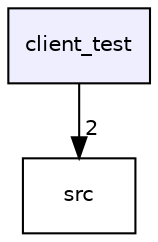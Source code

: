 digraph "client_test" {
  compound=true
  node [ fontsize="10", fontname="Helvetica"];
  edge [ labelfontsize="10", labelfontname="Helvetica"];
  dir_6e64aebb8052ddd2b7fae15f77faea57 [shape=box, label="client_test", style="filled", fillcolor="#eeeeff", pencolor="black", URL="dir_6e64aebb8052ddd2b7fae15f77faea57.html"];
  dir_68267d1309a1af8e8297ef4c3efbcdba [shape=box label="src" URL="dir_68267d1309a1af8e8297ef4c3efbcdba.html"];
  dir_6e64aebb8052ddd2b7fae15f77faea57->dir_68267d1309a1af8e8297ef4c3efbcdba [headlabel="2", labeldistance=1.5 headhref="dir_000000_000002.html"];
}
